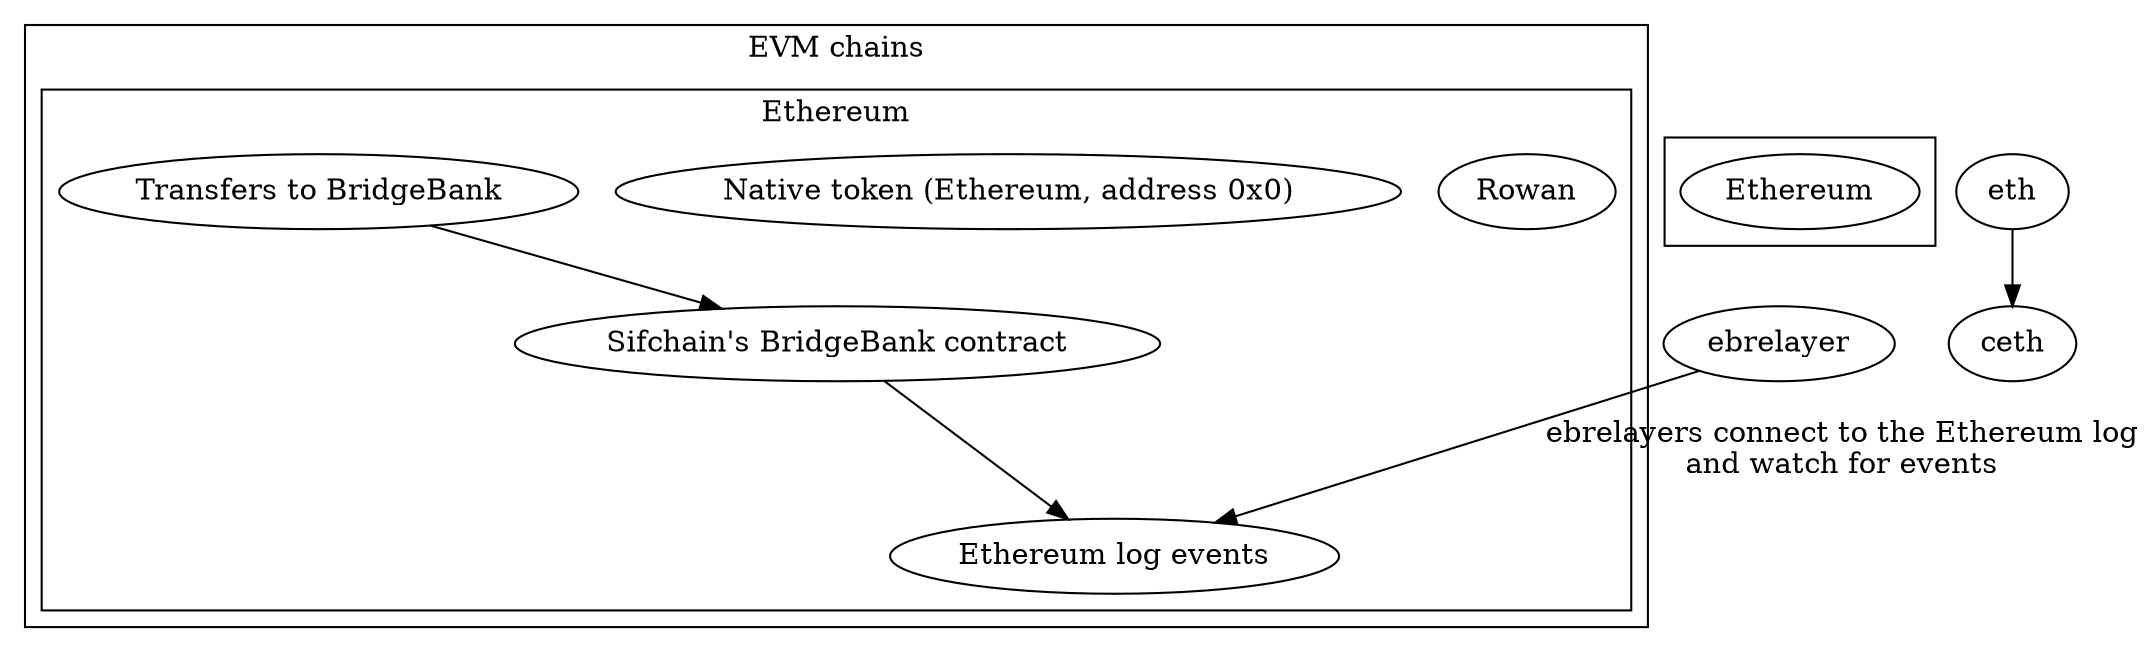 digraph G {
    subgraph cluster_evm_chains {
        label="EVM chains"
        
        subgraph cluster_etherum {
            label="Ethereum"
            EthereumRowan [label="Rowan"]
            Ethereum [label="Native token (Ethereum, address 0x0)"]
            BridgeBank [label="Sifchain's BridgeBank contract"]
            EthereumLog [label="Ethereum log events"]
            BridgeBank -> EthereumLog
            Transfers [label="Transfers to BridgeBank"]
            Transfers -> BridgeBank
        }
   }
   ebrelayer -> EthereumLog [label="ebrelayers connect to the Ethereum log\nand watch for events"]
   subgraph cluster_sifchain {
       SifchainEthereum [label="Ethereum"]
   }
   eth -> ceth
}